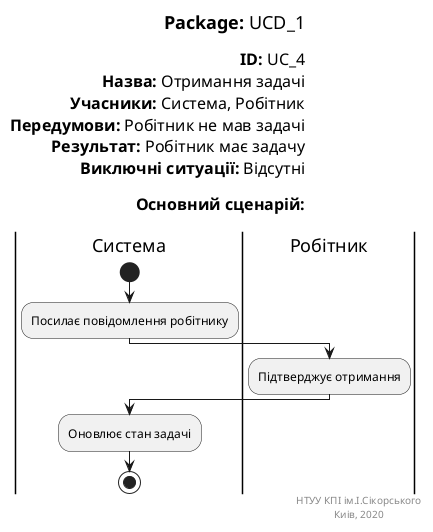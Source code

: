 @startuml
left header
<font color=000 size=18><b>Package:</b> UCD_1

<font color=000 size=16><b>ID:</b> UC_4
<font color=000 size=16><b>Назва:</b> Отримання задачі
<font color=000 size=16><b>Учасники:</b> Система, Робітник
<font color=000 size=16><b>Передумови:</b> Робітник не мав задачі
<font color=000 size=16><b>Результат:</b> Робітник має задачу
<font color=000 size=16><b>Виключні ситуації:</b> Відсутні

<font color=000 size=16><b>Основний сценарій:</b> 

end header

|Система|
start
:Посилає повідомлення робітнику;

|Робітник|
:Підтверджує отримання;

|Система|
:Оновлює стан задачі;
stop

right footer
НТУУ КПІ ім.І.Сікорського
Киів, 2020 
end footer
@enduml
